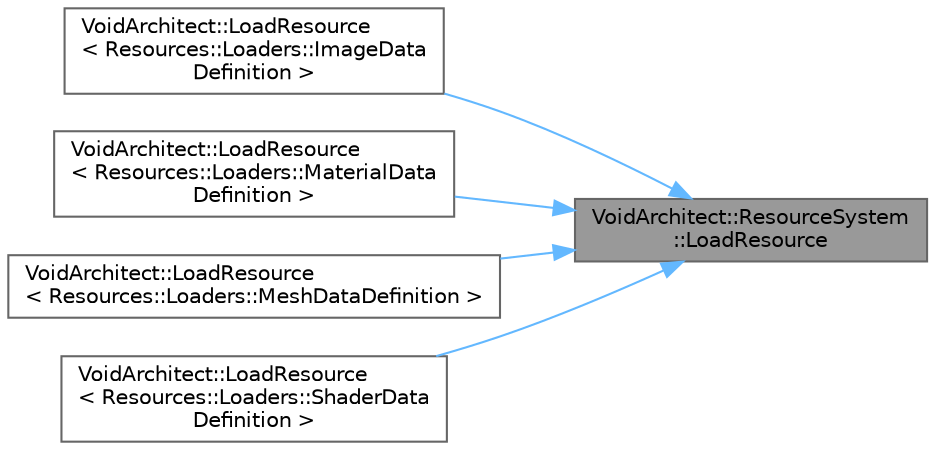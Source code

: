 digraph "VoidArchitect::ResourceSystem::LoadResource"
{
 // LATEX_PDF_SIZE
  bgcolor="transparent";
  edge [fontname=Helvetica,fontsize=10,labelfontname=Helvetica,labelfontsize=10];
  node [fontname=Helvetica,fontsize=10,shape=box,height=0.2,width=0.4];
  rankdir="RL";
  Node1 [id="Node000001",label="VoidArchitect::ResourceSystem\l::LoadResource",height=0.2,width=0.4,color="gray40", fillcolor="grey60", style="filled", fontcolor="black",tooltip=" "];
  Node1 -> Node2 [id="edge1_Node000001_Node000002",dir="back",color="steelblue1",style="solid",tooltip=" "];
  Node2 [id="Node000002",label="VoidArchitect::LoadResource\l\< Resources::Loaders::ImageData\lDefinition \>",height=0.2,width=0.4,color="grey40", fillcolor="white", style="filled",URL="$namespace_void_architect.html#a722042619878d093ee4eb2ef586b55f2",tooltip=" "];
  Node1 -> Node3 [id="edge2_Node000001_Node000003",dir="back",color="steelblue1",style="solid",tooltip=" "];
  Node3 [id="Node000003",label="VoidArchitect::LoadResource\l\< Resources::Loaders::MaterialData\lDefinition \>",height=0.2,width=0.4,color="grey40", fillcolor="white", style="filled",URL="$namespace_void_architect.html#a71c87f73547532f3c64eb5fcacfb521d",tooltip=" "];
  Node1 -> Node4 [id="edge3_Node000001_Node000004",dir="back",color="steelblue1",style="solid",tooltip=" "];
  Node4 [id="Node000004",label="VoidArchitect::LoadResource\l\< Resources::Loaders::MeshDataDefinition \>",height=0.2,width=0.4,color="grey40", fillcolor="white", style="filled",URL="$namespace_void_architect.html#a3dfdd38252e2510f92867952c427d897",tooltip=" "];
  Node1 -> Node5 [id="edge4_Node000001_Node000005",dir="back",color="steelblue1",style="solid",tooltip=" "];
  Node5 [id="Node000005",label="VoidArchitect::LoadResource\l\< Resources::Loaders::ShaderData\lDefinition \>",height=0.2,width=0.4,color="grey40", fillcolor="white", style="filled",URL="$namespace_void_architect.html#a37c7e81ba8ba9d079787ec7953849983",tooltip=" "];
}
